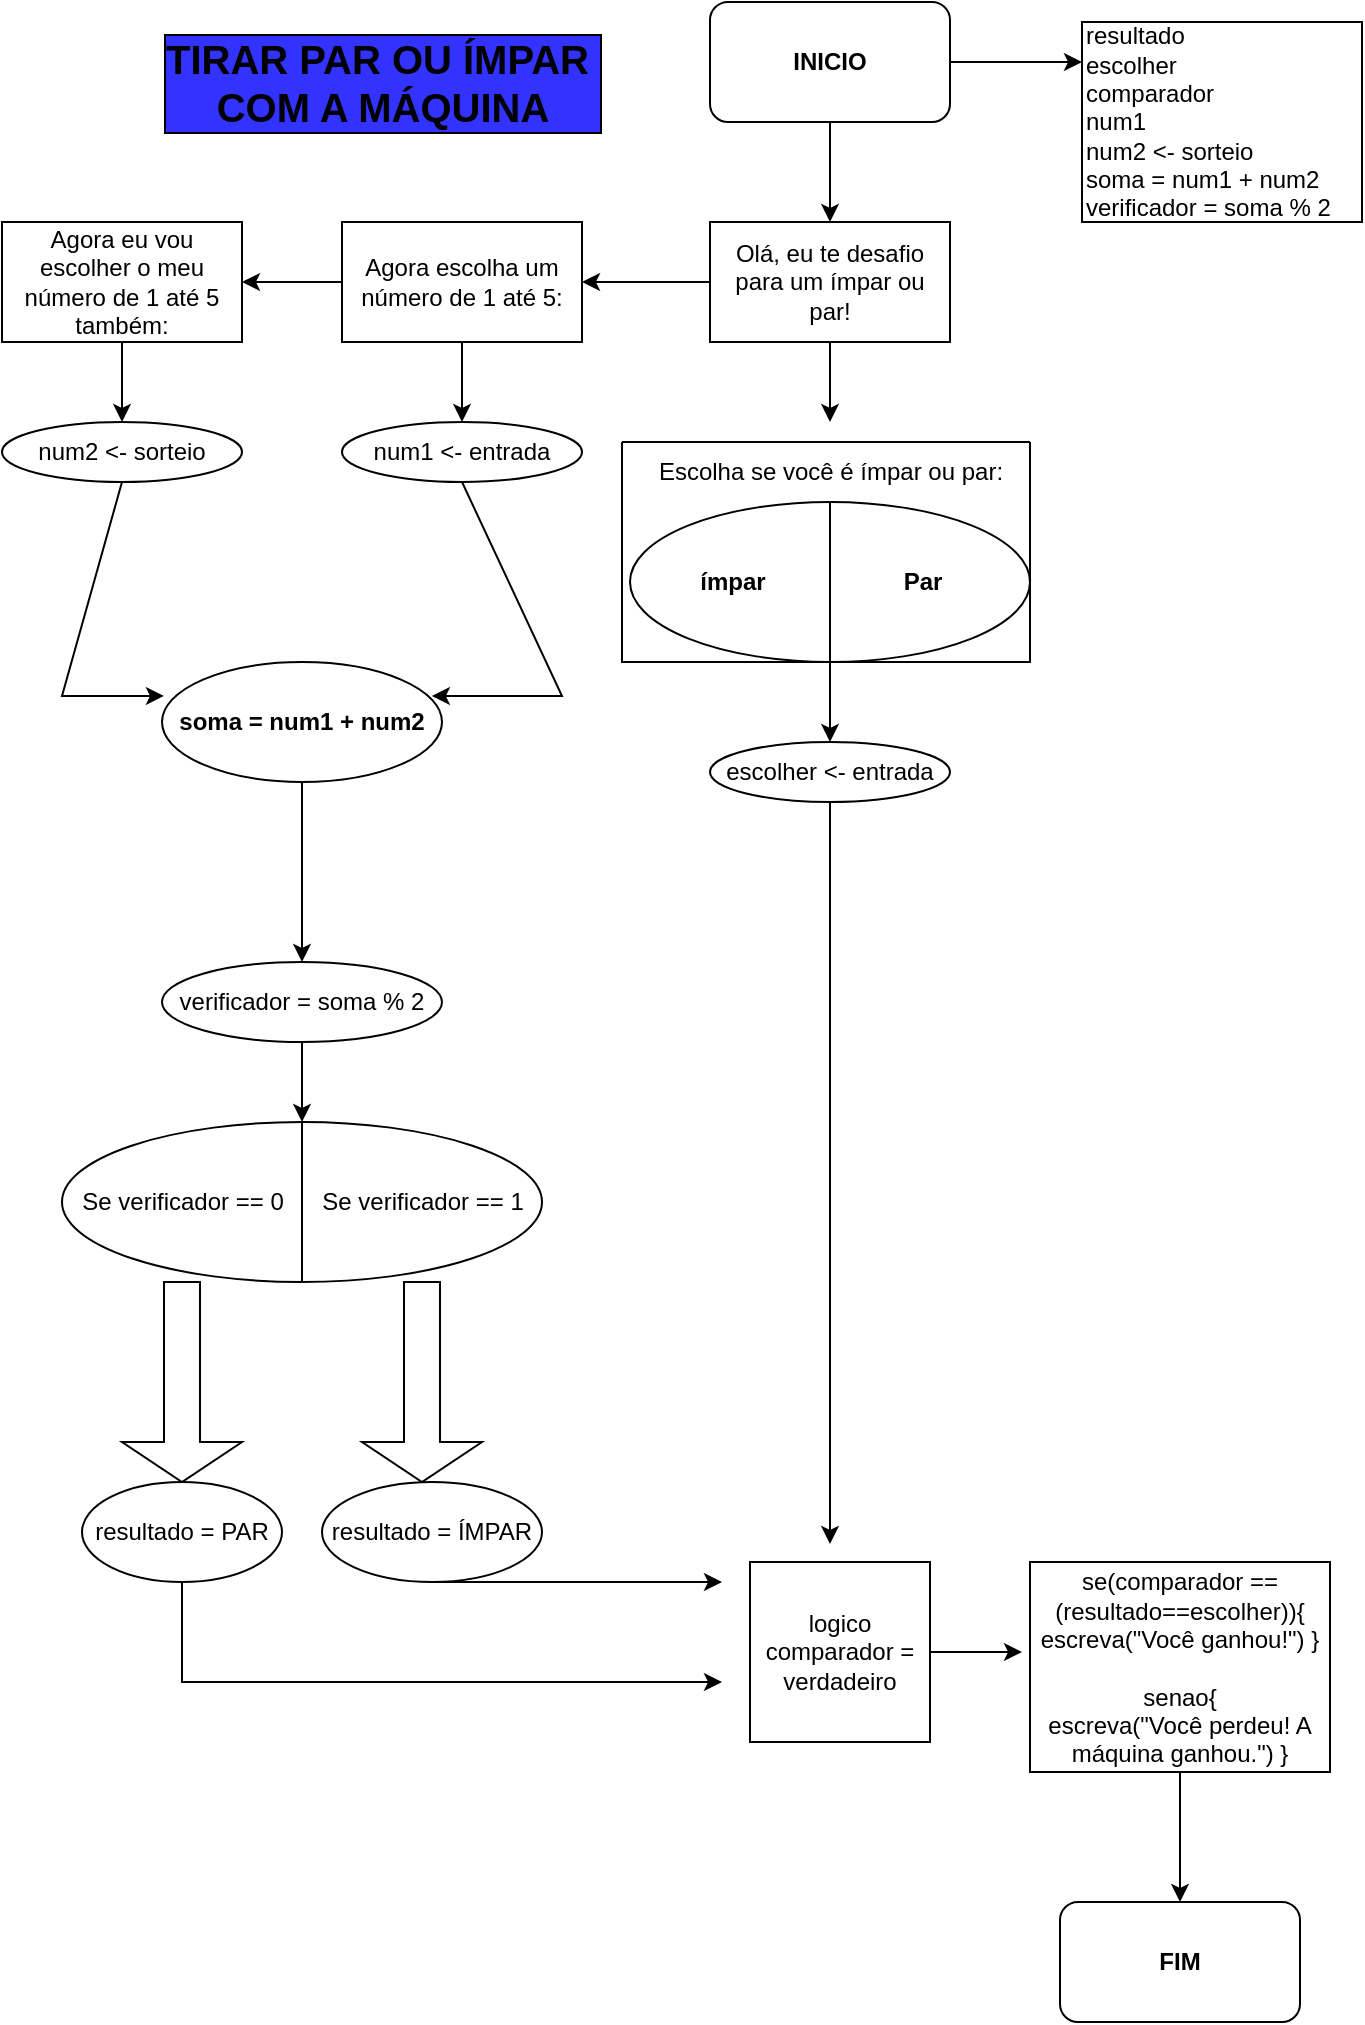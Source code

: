 <mxfile version="24.4.4" type="github">
  <diagram name="Página-1" id="7yW3dnD33j_y7AzgzI-6">
    <mxGraphModel dx="880" dy="468" grid="1" gridSize="10" guides="1" tooltips="1" connect="1" arrows="1" fold="1" page="1" pageScale="1" pageWidth="827" pageHeight="1169" math="0" shadow="0">
      <root>
        <mxCell id="0" />
        <mxCell id="1" parent="0" />
        <mxCell id="vU7AhHI-blivytf-z6Z7-2" style="edgeStyle=orthogonalEdgeStyle;rounded=0;orthogonalLoop=1;jettySize=auto;html=1;" edge="1" parent="1" source="vU7AhHI-blivytf-z6Z7-1">
          <mxGeometry relative="1" as="geometry">
            <mxPoint x="414" y="110" as="targetPoint" />
          </mxGeometry>
        </mxCell>
        <mxCell id="vU7AhHI-blivytf-z6Z7-3" style="edgeStyle=orthogonalEdgeStyle;rounded=0;orthogonalLoop=1;jettySize=auto;html=1;" edge="1" parent="1" source="vU7AhHI-blivytf-z6Z7-1">
          <mxGeometry relative="1" as="geometry">
            <mxPoint x="540" y="30" as="targetPoint" />
          </mxGeometry>
        </mxCell>
        <mxCell id="vU7AhHI-blivytf-z6Z7-1" value="&lt;b&gt;INICIO&lt;/b&gt;" style="rounded=1;whiteSpace=wrap;html=1;" vertex="1" parent="1">
          <mxGeometry x="354" width="120" height="60" as="geometry" />
        </mxCell>
        <mxCell id="vU7AhHI-blivytf-z6Z7-4" value="&lt;div&gt;resultado&lt;/div&gt;&lt;div&gt;escolher&lt;/div&gt;&lt;div&gt;comparador&lt;/div&gt;num1&lt;div&gt;num2 &amp;lt;- sorteio&lt;/div&gt;&lt;div&gt;soma = num1 + num2&lt;/div&gt;&lt;div&gt;verificador = soma % 2&lt;/div&gt;" style="rounded=0;whiteSpace=wrap;html=1;align=left;" vertex="1" parent="1">
          <mxGeometry x="540" y="10" width="140" height="100" as="geometry" />
        </mxCell>
        <mxCell id="vU7AhHI-blivytf-z6Z7-7" style="edgeStyle=orthogonalEdgeStyle;rounded=0;orthogonalLoop=1;jettySize=auto;html=1;" edge="1" parent="1" source="vU7AhHI-blivytf-z6Z7-6">
          <mxGeometry relative="1" as="geometry">
            <mxPoint x="414" y="210" as="targetPoint" />
          </mxGeometry>
        </mxCell>
        <mxCell id="vU7AhHI-blivytf-z6Z7-15" style="edgeStyle=orthogonalEdgeStyle;rounded=0;orthogonalLoop=1;jettySize=auto;html=1;" edge="1" parent="1" source="vU7AhHI-blivytf-z6Z7-6">
          <mxGeometry relative="1" as="geometry">
            <mxPoint x="290" y="140" as="targetPoint" />
          </mxGeometry>
        </mxCell>
        <mxCell id="vU7AhHI-blivytf-z6Z7-6" value="Olá, eu te desafio para um ímpar ou par!" style="rounded=0;whiteSpace=wrap;html=1;" vertex="1" parent="1">
          <mxGeometry x="354" y="110" width="120" height="60" as="geometry" />
        </mxCell>
        <mxCell id="vU7AhHI-blivytf-z6Z7-9" value="" style="swimlane;startSize=0;" vertex="1" parent="1">
          <mxGeometry x="310" y="220" width="204" height="110" as="geometry" />
        </mxCell>
        <mxCell id="vU7AhHI-blivytf-z6Z7-13" style="edgeStyle=orthogonalEdgeStyle;rounded=0;orthogonalLoop=1;jettySize=auto;html=1;" edge="1" parent="vU7AhHI-blivytf-z6Z7-9" source="vU7AhHI-blivytf-z6Z7-8">
          <mxGeometry relative="1" as="geometry">
            <mxPoint x="104" y="150" as="targetPoint" />
          </mxGeometry>
        </mxCell>
        <mxCell id="vU7AhHI-blivytf-z6Z7-8" value="" style="shape=lineEllipse;line=vertical;perimeter=ellipsePerimeter;whiteSpace=wrap;html=1;backgroundOutline=1;" vertex="1" parent="vU7AhHI-blivytf-z6Z7-9">
          <mxGeometry x="4" y="30" width="200" height="80" as="geometry" />
        </mxCell>
        <mxCell id="vU7AhHI-blivytf-z6Z7-10" value="Escolha se você é ímpar ou par:" style="text;html=1;align=center;verticalAlign=middle;resizable=0;points=[];autosize=1;strokeColor=none;fillColor=none;" vertex="1" parent="vU7AhHI-blivytf-z6Z7-9">
          <mxGeometry x="4" width="200" height="30" as="geometry" />
        </mxCell>
        <mxCell id="vU7AhHI-blivytf-z6Z7-11" value="&lt;b&gt;ímpar&lt;/b&gt;" style="text;html=1;align=center;verticalAlign=middle;resizable=0;points=[];autosize=1;strokeColor=none;fillColor=none;" vertex="1" parent="vU7AhHI-blivytf-z6Z7-9">
          <mxGeometry x="25" y="55" width="60" height="30" as="geometry" />
        </mxCell>
        <mxCell id="vU7AhHI-blivytf-z6Z7-12" value="&lt;b&gt;Par&lt;/b&gt;" style="text;html=1;align=center;verticalAlign=middle;resizable=0;points=[];autosize=1;strokeColor=none;fillColor=none;" vertex="1" parent="vU7AhHI-blivytf-z6Z7-9">
          <mxGeometry x="130" y="55" width="40" height="30" as="geometry" />
        </mxCell>
        <mxCell id="vU7AhHI-blivytf-z6Z7-44" style="edgeStyle=orthogonalEdgeStyle;rounded=0;orthogonalLoop=1;jettySize=auto;html=1;" edge="1" parent="1" source="vU7AhHI-blivytf-z6Z7-14">
          <mxGeometry relative="1" as="geometry">
            <mxPoint x="414" y="771" as="targetPoint" />
          </mxGeometry>
        </mxCell>
        <mxCell id="vU7AhHI-blivytf-z6Z7-14" value="escolher &amp;lt;- entrada" style="ellipse;whiteSpace=wrap;html=1;" vertex="1" parent="1">
          <mxGeometry x="354" y="370" width="120" height="30" as="geometry" />
        </mxCell>
        <mxCell id="vU7AhHI-blivytf-z6Z7-17" style="edgeStyle=orthogonalEdgeStyle;rounded=0;orthogonalLoop=1;jettySize=auto;html=1;" edge="1" parent="1" source="vU7AhHI-blivytf-z6Z7-16">
          <mxGeometry relative="1" as="geometry">
            <mxPoint x="230" y="210" as="targetPoint" />
          </mxGeometry>
        </mxCell>
        <mxCell id="vU7AhHI-blivytf-z6Z7-19" style="edgeStyle=orthogonalEdgeStyle;rounded=0;orthogonalLoop=1;jettySize=auto;html=1;" edge="1" parent="1" source="vU7AhHI-blivytf-z6Z7-16" target="vU7AhHI-blivytf-z6Z7-20">
          <mxGeometry relative="1" as="geometry">
            <mxPoint x="110" y="140" as="targetPoint" />
          </mxGeometry>
        </mxCell>
        <mxCell id="vU7AhHI-blivytf-z6Z7-16" value="Agora escolha um número de 1 até 5:" style="rounded=0;whiteSpace=wrap;html=1;" vertex="1" parent="1">
          <mxGeometry x="170" y="110" width="120" height="60" as="geometry" />
        </mxCell>
        <mxCell id="vU7AhHI-blivytf-z6Z7-18" value="num1 &amp;lt;- entrada" style="ellipse;whiteSpace=wrap;html=1;" vertex="1" parent="1">
          <mxGeometry x="170" y="210" width="120" height="30" as="geometry" />
        </mxCell>
        <mxCell id="vU7AhHI-blivytf-z6Z7-21" style="edgeStyle=orthogonalEdgeStyle;rounded=0;orthogonalLoop=1;jettySize=auto;html=1;" edge="1" parent="1" source="vU7AhHI-blivytf-z6Z7-20">
          <mxGeometry relative="1" as="geometry">
            <mxPoint x="60" y="210" as="targetPoint" />
          </mxGeometry>
        </mxCell>
        <mxCell id="vU7AhHI-blivytf-z6Z7-20" value="Agora eu vou escolher o meu número de 1 até 5 também:" style="rounded=0;whiteSpace=wrap;html=1;" vertex="1" parent="1">
          <mxGeometry y="110" width="120" height="60" as="geometry" />
        </mxCell>
        <mxCell id="vU7AhHI-blivytf-z6Z7-22" value="num2 &amp;lt;- sorteio" style="ellipse;whiteSpace=wrap;html=1;" vertex="1" parent="1">
          <mxGeometry y="210" width="120" height="30" as="geometry" />
        </mxCell>
        <mxCell id="vU7AhHI-blivytf-z6Z7-32" style="edgeStyle=orthogonalEdgeStyle;rounded=0;orthogonalLoop=1;jettySize=auto;html=1;" edge="1" parent="1" source="vU7AhHI-blivytf-z6Z7-28">
          <mxGeometry relative="1" as="geometry">
            <mxPoint x="150" y="480" as="targetPoint" />
          </mxGeometry>
        </mxCell>
        <mxCell id="vU7AhHI-blivytf-z6Z7-28" value="&lt;b&gt;soma = num1 + num2&lt;/b&gt;" style="ellipse;whiteSpace=wrap;html=1;" vertex="1" parent="1">
          <mxGeometry x="80" y="330" width="140" height="60" as="geometry" />
        </mxCell>
        <mxCell id="vU7AhHI-blivytf-z6Z7-29" value="" style="endArrow=classic;html=1;rounded=0;exitX=0.5;exitY=1;exitDx=0;exitDy=0;entryX=0.007;entryY=0.283;entryDx=0;entryDy=0;entryPerimeter=0;" edge="1" parent="1" source="vU7AhHI-blivytf-z6Z7-22" target="vU7AhHI-blivytf-z6Z7-28">
          <mxGeometry width="50" height="50" relative="1" as="geometry">
            <mxPoint x="390" y="370" as="sourcePoint" />
            <mxPoint x="440" y="320" as="targetPoint" />
            <Array as="points">
              <mxPoint x="30" y="347" />
            </Array>
          </mxGeometry>
        </mxCell>
        <mxCell id="vU7AhHI-blivytf-z6Z7-31" value="" style="endArrow=classic;html=1;rounded=0;exitX=0.5;exitY=1;exitDx=0;exitDy=0;entryX=0.964;entryY=0.283;entryDx=0;entryDy=0;entryPerimeter=0;" edge="1" parent="1" source="vU7AhHI-blivytf-z6Z7-18" target="vU7AhHI-blivytf-z6Z7-28">
          <mxGeometry width="50" height="50" relative="1" as="geometry">
            <mxPoint x="230" y="290" as="sourcePoint" />
            <mxPoint x="251" y="397" as="targetPoint" />
            <Array as="points">
              <mxPoint x="280" y="347" />
            </Array>
          </mxGeometry>
        </mxCell>
        <mxCell id="vU7AhHI-blivytf-z6Z7-35" style="edgeStyle=orthogonalEdgeStyle;rounded=0;orthogonalLoop=1;jettySize=auto;html=1;entryX=0.5;entryY=0;entryDx=0;entryDy=0;" edge="1" parent="1" source="vU7AhHI-blivytf-z6Z7-33" target="vU7AhHI-blivytf-z6Z7-34">
          <mxGeometry relative="1" as="geometry" />
        </mxCell>
        <mxCell id="vU7AhHI-blivytf-z6Z7-33" value="verificador = soma % 2" style="ellipse;whiteSpace=wrap;html=1;" vertex="1" parent="1">
          <mxGeometry x="80" y="480" width="140" height="40" as="geometry" />
        </mxCell>
        <mxCell id="vU7AhHI-blivytf-z6Z7-34" value="" style="shape=lineEllipse;line=vertical;perimeter=ellipsePerimeter;whiteSpace=wrap;html=1;backgroundOutline=1;" vertex="1" parent="1">
          <mxGeometry x="30" y="560" width="240" height="80" as="geometry" />
        </mxCell>
        <mxCell id="vU7AhHI-blivytf-z6Z7-36" value="Se verificador == 0" style="text;html=1;align=center;verticalAlign=middle;resizable=0;points=[];autosize=1;strokeColor=none;fillColor=none;" vertex="1" parent="1">
          <mxGeometry x="30" y="585" width="120" height="30" as="geometry" />
        </mxCell>
        <mxCell id="vU7AhHI-blivytf-z6Z7-37" value="Se verificador == 1" style="text;html=1;align=center;verticalAlign=middle;resizable=0;points=[];autosize=1;strokeColor=none;fillColor=none;" vertex="1" parent="1">
          <mxGeometry x="150" y="585" width="120" height="30" as="geometry" />
        </mxCell>
        <mxCell id="vU7AhHI-blivytf-z6Z7-38" value="" style="shape=singleArrow;direction=south;whiteSpace=wrap;html=1;" vertex="1" parent="1">
          <mxGeometry x="60" y="640" width="60" height="100" as="geometry" />
        </mxCell>
        <mxCell id="vU7AhHI-blivytf-z6Z7-39" value="" style="shape=singleArrow;direction=south;whiteSpace=wrap;html=1;" vertex="1" parent="1">
          <mxGeometry x="180" y="640" width="60" height="100" as="geometry" />
        </mxCell>
        <mxCell id="vU7AhHI-blivytf-z6Z7-40" value="resultado = PAR" style="ellipse;whiteSpace=wrap;html=1;" vertex="1" parent="1">
          <mxGeometry x="40" y="740" width="100" height="50" as="geometry" />
        </mxCell>
        <mxCell id="vU7AhHI-blivytf-z6Z7-41" value="resultado = ÍMPAR" style="ellipse;whiteSpace=wrap;html=1;" vertex="1" parent="1">
          <mxGeometry x="160" y="740" width="110" height="50" as="geometry" />
        </mxCell>
        <mxCell id="vU7AhHI-blivytf-z6Z7-42" value="" style="endArrow=classic;html=1;rounded=0;exitX=0.5;exitY=1;exitDx=0;exitDy=0;" edge="1" parent="1" source="vU7AhHI-blivytf-z6Z7-40">
          <mxGeometry width="50" height="50" relative="1" as="geometry">
            <mxPoint x="390" y="770" as="sourcePoint" />
            <mxPoint x="360" y="840" as="targetPoint" />
            <Array as="points">
              <mxPoint x="90" y="840" />
            </Array>
          </mxGeometry>
        </mxCell>
        <mxCell id="vU7AhHI-blivytf-z6Z7-43" value="" style="endArrow=classic;html=1;rounded=0;exitX=0.5;exitY=1;exitDx=0;exitDy=0;" edge="1" parent="1" source="vU7AhHI-blivytf-z6Z7-41">
          <mxGeometry width="50" height="50" relative="1" as="geometry">
            <mxPoint x="390" y="770" as="sourcePoint" />
            <mxPoint x="360" y="790" as="targetPoint" />
            <Array as="points">
              <mxPoint x="240" y="790" />
            </Array>
          </mxGeometry>
        </mxCell>
        <mxCell id="vU7AhHI-blivytf-z6Z7-46" style="edgeStyle=orthogonalEdgeStyle;rounded=0;orthogonalLoop=1;jettySize=auto;html=1;" edge="1" parent="1" source="vU7AhHI-blivytf-z6Z7-45">
          <mxGeometry relative="1" as="geometry">
            <mxPoint x="510" y="825" as="targetPoint" />
          </mxGeometry>
        </mxCell>
        <mxCell id="vU7AhHI-blivytf-z6Z7-45" value="logico comparador = verdadeiro" style="whiteSpace=wrap;html=1;aspect=fixed;" vertex="1" parent="1">
          <mxGeometry x="374" y="780" width="90" height="90" as="geometry" />
        </mxCell>
        <mxCell id="vU7AhHI-blivytf-z6Z7-48" style="edgeStyle=orthogonalEdgeStyle;rounded=0;orthogonalLoop=1;jettySize=auto;html=1;" edge="1" parent="1" source="vU7AhHI-blivytf-z6Z7-47">
          <mxGeometry relative="1" as="geometry">
            <mxPoint x="589" y="950" as="targetPoint" />
          </mxGeometry>
        </mxCell>
        <mxCell id="vU7AhHI-blivytf-z6Z7-47" value="se(comparador ==(resultado==escolher)){&lt;div&gt;escreva(&quot;Você ganhou!&quot;) }&lt;/div&gt;&lt;div&gt;&lt;br&gt;&lt;/div&gt;&lt;div&gt;senao{&lt;/div&gt;&lt;div&gt;escreva(&quot;Você perdeu! A máquina ganhou.&quot;) }&lt;/div&gt;" style="rounded=0;whiteSpace=wrap;html=1;" vertex="1" parent="1">
          <mxGeometry x="514" y="780" width="150" height="105" as="geometry" />
        </mxCell>
        <mxCell id="vU7AhHI-blivytf-z6Z7-49" value="&lt;b&gt;FIM&lt;/b&gt;" style="rounded=1;whiteSpace=wrap;html=1;" vertex="1" parent="1">
          <mxGeometry x="529" y="950" width="120" height="60" as="geometry" />
        </mxCell>
        <mxCell id="vU7AhHI-blivytf-z6Z7-50" value="&lt;b&gt;&lt;font style=&quot;font-size: 20px;&quot;&gt;TIRAR PAR OU ÍMPAR&amp;nbsp;&lt;/font&gt;&lt;/b&gt;&lt;div&gt;&lt;b&gt;&lt;font style=&quot;font-size: 20px;&quot;&gt;COM A MÁQUINA&lt;/font&gt;&lt;/b&gt;&lt;/div&gt;" style="text;html=1;align=center;verticalAlign=middle;resizable=0;points=[];autosize=1;strokeColor=none;fillColor=none;labelBackgroundColor=#3333FF;labelBorderColor=default;" vertex="1" parent="1">
          <mxGeometry x="70" y="10" width="240" height="60" as="geometry" />
        </mxCell>
      </root>
    </mxGraphModel>
  </diagram>
</mxfile>
